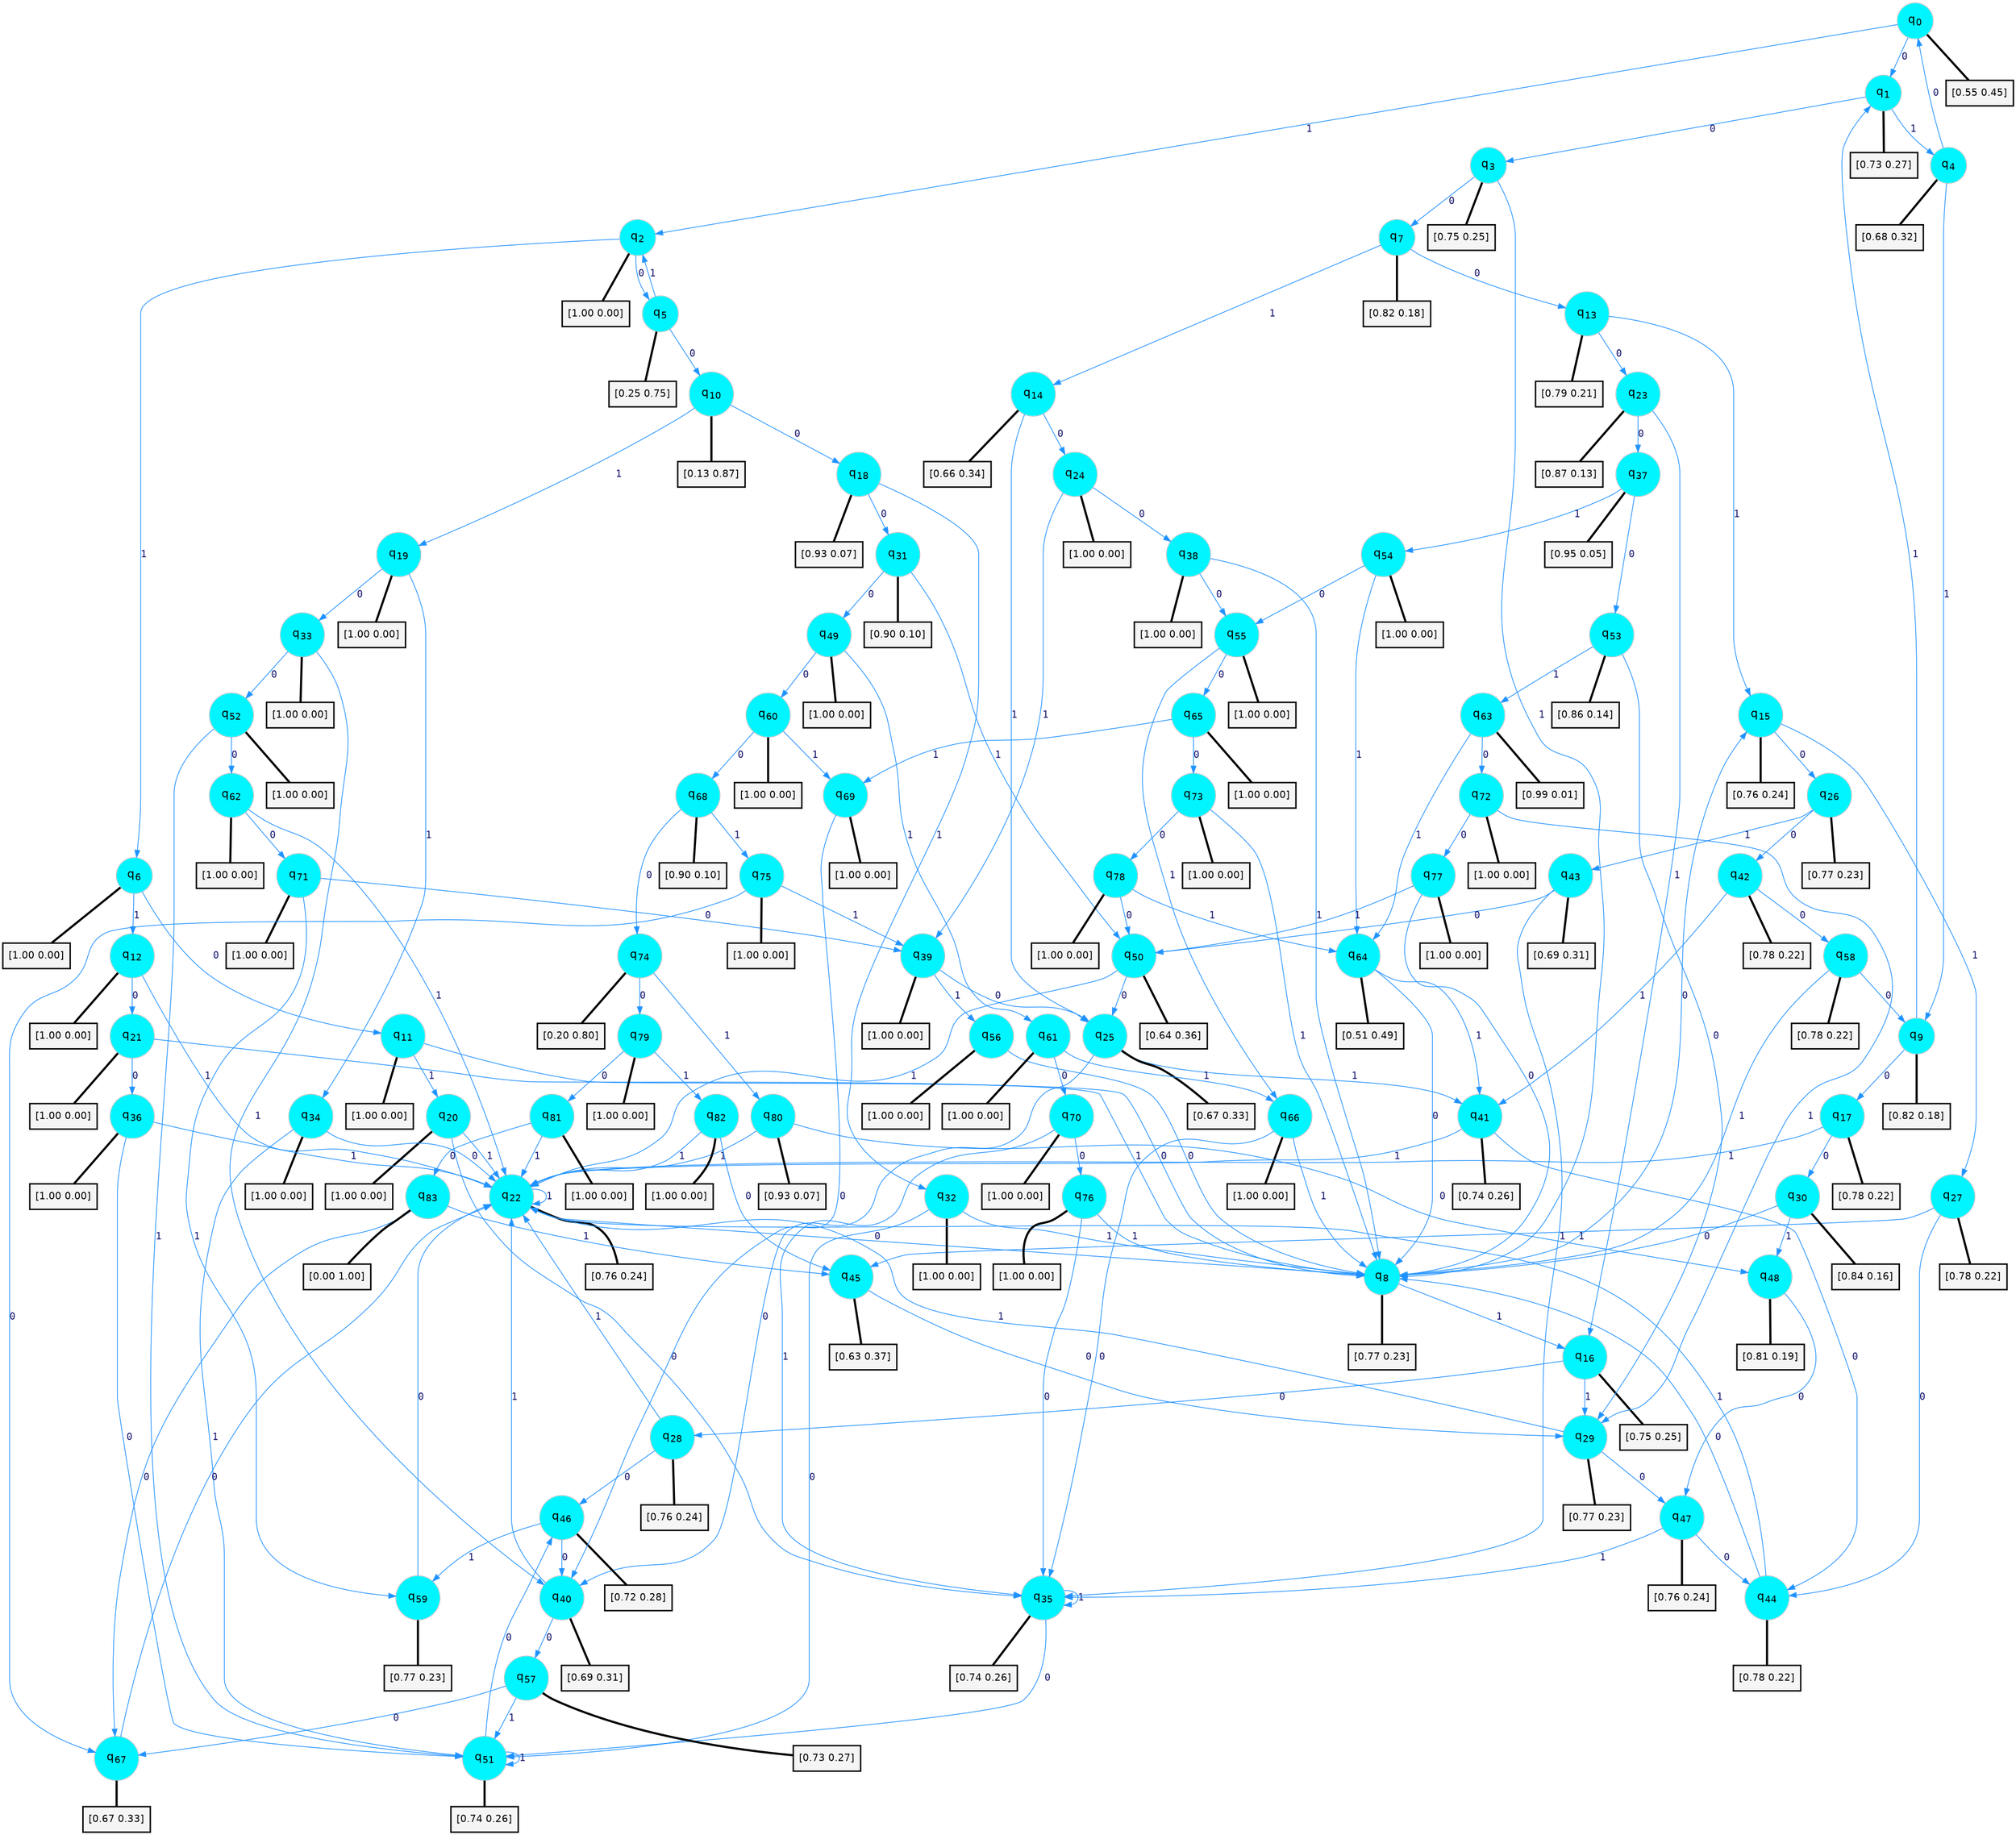digraph G {
graph [
bgcolor=transparent, dpi=300, rankdir=TD, size="40,25"];
node [
color=gray, fillcolor=turquoise1, fontcolor=black, fontname=Helvetica, fontsize=16, fontweight=bold, shape=circle, style=filled];
edge [
arrowsize=1, color=dodgerblue1, fontcolor=midnightblue, fontname=courier, fontweight=bold, penwidth=1, style=solid, weight=20];
0[label=<q<SUB>0</SUB>>];
1[label=<q<SUB>1</SUB>>];
2[label=<q<SUB>2</SUB>>];
3[label=<q<SUB>3</SUB>>];
4[label=<q<SUB>4</SUB>>];
5[label=<q<SUB>5</SUB>>];
6[label=<q<SUB>6</SUB>>];
7[label=<q<SUB>7</SUB>>];
8[label=<q<SUB>8</SUB>>];
9[label=<q<SUB>9</SUB>>];
10[label=<q<SUB>10</SUB>>];
11[label=<q<SUB>11</SUB>>];
12[label=<q<SUB>12</SUB>>];
13[label=<q<SUB>13</SUB>>];
14[label=<q<SUB>14</SUB>>];
15[label=<q<SUB>15</SUB>>];
16[label=<q<SUB>16</SUB>>];
17[label=<q<SUB>17</SUB>>];
18[label=<q<SUB>18</SUB>>];
19[label=<q<SUB>19</SUB>>];
20[label=<q<SUB>20</SUB>>];
21[label=<q<SUB>21</SUB>>];
22[label=<q<SUB>22</SUB>>];
23[label=<q<SUB>23</SUB>>];
24[label=<q<SUB>24</SUB>>];
25[label=<q<SUB>25</SUB>>];
26[label=<q<SUB>26</SUB>>];
27[label=<q<SUB>27</SUB>>];
28[label=<q<SUB>28</SUB>>];
29[label=<q<SUB>29</SUB>>];
30[label=<q<SUB>30</SUB>>];
31[label=<q<SUB>31</SUB>>];
32[label=<q<SUB>32</SUB>>];
33[label=<q<SUB>33</SUB>>];
34[label=<q<SUB>34</SUB>>];
35[label=<q<SUB>35</SUB>>];
36[label=<q<SUB>36</SUB>>];
37[label=<q<SUB>37</SUB>>];
38[label=<q<SUB>38</SUB>>];
39[label=<q<SUB>39</SUB>>];
40[label=<q<SUB>40</SUB>>];
41[label=<q<SUB>41</SUB>>];
42[label=<q<SUB>42</SUB>>];
43[label=<q<SUB>43</SUB>>];
44[label=<q<SUB>44</SUB>>];
45[label=<q<SUB>45</SUB>>];
46[label=<q<SUB>46</SUB>>];
47[label=<q<SUB>47</SUB>>];
48[label=<q<SUB>48</SUB>>];
49[label=<q<SUB>49</SUB>>];
50[label=<q<SUB>50</SUB>>];
51[label=<q<SUB>51</SUB>>];
52[label=<q<SUB>52</SUB>>];
53[label=<q<SUB>53</SUB>>];
54[label=<q<SUB>54</SUB>>];
55[label=<q<SUB>55</SUB>>];
56[label=<q<SUB>56</SUB>>];
57[label=<q<SUB>57</SUB>>];
58[label=<q<SUB>58</SUB>>];
59[label=<q<SUB>59</SUB>>];
60[label=<q<SUB>60</SUB>>];
61[label=<q<SUB>61</SUB>>];
62[label=<q<SUB>62</SUB>>];
63[label=<q<SUB>63</SUB>>];
64[label=<q<SUB>64</SUB>>];
65[label=<q<SUB>65</SUB>>];
66[label=<q<SUB>66</SUB>>];
67[label=<q<SUB>67</SUB>>];
68[label=<q<SUB>68</SUB>>];
69[label=<q<SUB>69</SUB>>];
70[label=<q<SUB>70</SUB>>];
71[label=<q<SUB>71</SUB>>];
72[label=<q<SUB>72</SUB>>];
73[label=<q<SUB>73</SUB>>];
74[label=<q<SUB>74</SUB>>];
75[label=<q<SUB>75</SUB>>];
76[label=<q<SUB>76</SUB>>];
77[label=<q<SUB>77</SUB>>];
78[label=<q<SUB>78</SUB>>];
79[label=<q<SUB>79</SUB>>];
80[label=<q<SUB>80</SUB>>];
81[label=<q<SUB>81</SUB>>];
82[label=<q<SUB>82</SUB>>];
83[label=<q<SUB>83</SUB>>];
84[label="[0.55 0.45]", shape=box,fontcolor=black, fontname=Helvetica, fontsize=14, penwidth=2, fillcolor=whitesmoke,color=black];
85[label="[0.73 0.27]", shape=box,fontcolor=black, fontname=Helvetica, fontsize=14, penwidth=2, fillcolor=whitesmoke,color=black];
86[label="[1.00 0.00]", shape=box,fontcolor=black, fontname=Helvetica, fontsize=14, penwidth=2, fillcolor=whitesmoke,color=black];
87[label="[0.75 0.25]", shape=box,fontcolor=black, fontname=Helvetica, fontsize=14, penwidth=2, fillcolor=whitesmoke,color=black];
88[label="[0.68 0.32]", shape=box,fontcolor=black, fontname=Helvetica, fontsize=14, penwidth=2, fillcolor=whitesmoke,color=black];
89[label="[0.25 0.75]", shape=box,fontcolor=black, fontname=Helvetica, fontsize=14, penwidth=2, fillcolor=whitesmoke,color=black];
90[label="[1.00 0.00]", shape=box,fontcolor=black, fontname=Helvetica, fontsize=14, penwidth=2, fillcolor=whitesmoke,color=black];
91[label="[0.82 0.18]", shape=box,fontcolor=black, fontname=Helvetica, fontsize=14, penwidth=2, fillcolor=whitesmoke,color=black];
92[label="[0.77 0.23]", shape=box,fontcolor=black, fontname=Helvetica, fontsize=14, penwidth=2, fillcolor=whitesmoke,color=black];
93[label="[0.82 0.18]", shape=box,fontcolor=black, fontname=Helvetica, fontsize=14, penwidth=2, fillcolor=whitesmoke,color=black];
94[label="[0.13 0.87]", shape=box,fontcolor=black, fontname=Helvetica, fontsize=14, penwidth=2, fillcolor=whitesmoke,color=black];
95[label="[1.00 0.00]", shape=box,fontcolor=black, fontname=Helvetica, fontsize=14, penwidth=2, fillcolor=whitesmoke,color=black];
96[label="[1.00 0.00]", shape=box,fontcolor=black, fontname=Helvetica, fontsize=14, penwidth=2, fillcolor=whitesmoke,color=black];
97[label="[0.79 0.21]", shape=box,fontcolor=black, fontname=Helvetica, fontsize=14, penwidth=2, fillcolor=whitesmoke,color=black];
98[label="[0.66 0.34]", shape=box,fontcolor=black, fontname=Helvetica, fontsize=14, penwidth=2, fillcolor=whitesmoke,color=black];
99[label="[0.76 0.24]", shape=box,fontcolor=black, fontname=Helvetica, fontsize=14, penwidth=2, fillcolor=whitesmoke,color=black];
100[label="[0.75 0.25]", shape=box,fontcolor=black, fontname=Helvetica, fontsize=14, penwidth=2, fillcolor=whitesmoke,color=black];
101[label="[0.78 0.22]", shape=box,fontcolor=black, fontname=Helvetica, fontsize=14, penwidth=2, fillcolor=whitesmoke,color=black];
102[label="[0.93 0.07]", shape=box,fontcolor=black, fontname=Helvetica, fontsize=14, penwidth=2, fillcolor=whitesmoke,color=black];
103[label="[1.00 0.00]", shape=box,fontcolor=black, fontname=Helvetica, fontsize=14, penwidth=2, fillcolor=whitesmoke,color=black];
104[label="[1.00 0.00]", shape=box,fontcolor=black, fontname=Helvetica, fontsize=14, penwidth=2, fillcolor=whitesmoke,color=black];
105[label="[1.00 0.00]", shape=box,fontcolor=black, fontname=Helvetica, fontsize=14, penwidth=2, fillcolor=whitesmoke,color=black];
106[label="[0.76 0.24]", shape=box,fontcolor=black, fontname=Helvetica, fontsize=14, penwidth=2, fillcolor=whitesmoke,color=black];
107[label="[0.87 0.13]", shape=box,fontcolor=black, fontname=Helvetica, fontsize=14, penwidth=2, fillcolor=whitesmoke,color=black];
108[label="[1.00 0.00]", shape=box,fontcolor=black, fontname=Helvetica, fontsize=14, penwidth=2, fillcolor=whitesmoke,color=black];
109[label="[0.67 0.33]", shape=box,fontcolor=black, fontname=Helvetica, fontsize=14, penwidth=2, fillcolor=whitesmoke,color=black];
110[label="[0.77 0.23]", shape=box,fontcolor=black, fontname=Helvetica, fontsize=14, penwidth=2, fillcolor=whitesmoke,color=black];
111[label="[0.78 0.22]", shape=box,fontcolor=black, fontname=Helvetica, fontsize=14, penwidth=2, fillcolor=whitesmoke,color=black];
112[label="[0.76 0.24]", shape=box,fontcolor=black, fontname=Helvetica, fontsize=14, penwidth=2, fillcolor=whitesmoke,color=black];
113[label="[0.77 0.23]", shape=box,fontcolor=black, fontname=Helvetica, fontsize=14, penwidth=2, fillcolor=whitesmoke,color=black];
114[label="[0.84 0.16]", shape=box,fontcolor=black, fontname=Helvetica, fontsize=14, penwidth=2, fillcolor=whitesmoke,color=black];
115[label="[0.90 0.10]", shape=box,fontcolor=black, fontname=Helvetica, fontsize=14, penwidth=2, fillcolor=whitesmoke,color=black];
116[label="[1.00 0.00]", shape=box,fontcolor=black, fontname=Helvetica, fontsize=14, penwidth=2, fillcolor=whitesmoke,color=black];
117[label="[1.00 0.00]", shape=box,fontcolor=black, fontname=Helvetica, fontsize=14, penwidth=2, fillcolor=whitesmoke,color=black];
118[label="[1.00 0.00]", shape=box,fontcolor=black, fontname=Helvetica, fontsize=14, penwidth=2, fillcolor=whitesmoke,color=black];
119[label="[0.74 0.26]", shape=box,fontcolor=black, fontname=Helvetica, fontsize=14, penwidth=2, fillcolor=whitesmoke,color=black];
120[label="[1.00 0.00]", shape=box,fontcolor=black, fontname=Helvetica, fontsize=14, penwidth=2, fillcolor=whitesmoke,color=black];
121[label="[0.95 0.05]", shape=box,fontcolor=black, fontname=Helvetica, fontsize=14, penwidth=2, fillcolor=whitesmoke,color=black];
122[label="[1.00 0.00]", shape=box,fontcolor=black, fontname=Helvetica, fontsize=14, penwidth=2, fillcolor=whitesmoke,color=black];
123[label="[1.00 0.00]", shape=box,fontcolor=black, fontname=Helvetica, fontsize=14, penwidth=2, fillcolor=whitesmoke,color=black];
124[label="[0.69 0.31]", shape=box,fontcolor=black, fontname=Helvetica, fontsize=14, penwidth=2, fillcolor=whitesmoke,color=black];
125[label="[0.74 0.26]", shape=box,fontcolor=black, fontname=Helvetica, fontsize=14, penwidth=2, fillcolor=whitesmoke,color=black];
126[label="[0.78 0.22]", shape=box,fontcolor=black, fontname=Helvetica, fontsize=14, penwidth=2, fillcolor=whitesmoke,color=black];
127[label="[0.69 0.31]", shape=box,fontcolor=black, fontname=Helvetica, fontsize=14, penwidth=2, fillcolor=whitesmoke,color=black];
128[label="[0.78 0.22]", shape=box,fontcolor=black, fontname=Helvetica, fontsize=14, penwidth=2, fillcolor=whitesmoke,color=black];
129[label="[0.63 0.37]", shape=box,fontcolor=black, fontname=Helvetica, fontsize=14, penwidth=2, fillcolor=whitesmoke,color=black];
130[label="[0.72 0.28]", shape=box,fontcolor=black, fontname=Helvetica, fontsize=14, penwidth=2, fillcolor=whitesmoke,color=black];
131[label="[0.76 0.24]", shape=box,fontcolor=black, fontname=Helvetica, fontsize=14, penwidth=2, fillcolor=whitesmoke,color=black];
132[label="[0.81 0.19]", shape=box,fontcolor=black, fontname=Helvetica, fontsize=14, penwidth=2, fillcolor=whitesmoke,color=black];
133[label="[1.00 0.00]", shape=box,fontcolor=black, fontname=Helvetica, fontsize=14, penwidth=2, fillcolor=whitesmoke,color=black];
134[label="[0.64 0.36]", shape=box,fontcolor=black, fontname=Helvetica, fontsize=14, penwidth=2, fillcolor=whitesmoke,color=black];
135[label="[0.74 0.26]", shape=box,fontcolor=black, fontname=Helvetica, fontsize=14, penwidth=2, fillcolor=whitesmoke,color=black];
136[label="[1.00 0.00]", shape=box,fontcolor=black, fontname=Helvetica, fontsize=14, penwidth=2, fillcolor=whitesmoke,color=black];
137[label="[0.86 0.14]", shape=box,fontcolor=black, fontname=Helvetica, fontsize=14, penwidth=2, fillcolor=whitesmoke,color=black];
138[label="[1.00 0.00]", shape=box,fontcolor=black, fontname=Helvetica, fontsize=14, penwidth=2, fillcolor=whitesmoke,color=black];
139[label="[1.00 0.00]", shape=box,fontcolor=black, fontname=Helvetica, fontsize=14, penwidth=2, fillcolor=whitesmoke,color=black];
140[label="[1.00 0.00]", shape=box,fontcolor=black, fontname=Helvetica, fontsize=14, penwidth=2, fillcolor=whitesmoke,color=black];
141[label="[0.73 0.27]", shape=box,fontcolor=black, fontname=Helvetica, fontsize=14, penwidth=2, fillcolor=whitesmoke,color=black];
142[label="[0.78 0.22]", shape=box,fontcolor=black, fontname=Helvetica, fontsize=14, penwidth=2, fillcolor=whitesmoke,color=black];
143[label="[0.77 0.23]", shape=box,fontcolor=black, fontname=Helvetica, fontsize=14, penwidth=2, fillcolor=whitesmoke,color=black];
144[label="[1.00 0.00]", shape=box,fontcolor=black, fontname=Helvetica, fontsize=14, penwidth=2, fillcolor=whitesmoke,color=black];
145[label="[1.00 0.00]", shape=box,fontcolor=black, fontname=Helvetica, fontsize=14, penwidth=2, fillcolor=whitesmoke,color=black];
146[label="[1.00 0.00]", shape=box,fontcolor=black, fontname=Helvetica, fontsize=14, penwidth=2, fillcolor=whitesmoke,color=black];
147[label="[0.99 0.01]", shape=box,fontcolor=black, fontname=Helvetica, fontsize=14, penwidth=2, fillcolor=whitesmoke,color=black];
148[label="[0.51 0.49]", shape=box,fontcolor=black, fontname=Helvetica, fontsize=14, penwidth=2, fillcolor=whitesmoke,color=black];
149[label="[1.00 0.00]", shape=box,fontcolor=black, fontname=Helvetica, fontsize=14, penwidth=2, fillcolor=whitesmoke,color=black];
150[label="[1.00 0.00]", shape=box,fontcolor=black, fontname=Helvetica, fontsize=14, penwidth=2, fillcolor=whitesmoke,color=black];
151[label="[0.67 0.33]", shape=box,fontcolor=black, fontname=Helvetica, fontsize=14, penwidth=2, fillcolor=whitesmoke,color=black];
152[label="[0.90 0.10]", shape=box,fontcolor=black, fontname=Helvetica, fontsize=14, penwidth=2, fillcolor=whitesmoke,color=black];
153[label="[1.00 0.00]", shape=box,fontcolor=black, fontname=Helvetica, fontsize=14, penwidth=2, fillcolor=whitesmoke,color=black];
154[label="[1.00 0.00]", shape=box,fontcolor=black, fontname=Helvetica, fontsize=14, penwidth=2, fillcolor=whitesmoke,color=black];
155[label="[1.00 0.00]", shape=box,fontcolor=black, fontname=Helvetica, fontsize=14, penwidth=2, fillcolor=whitesmoke,color=black];
156[label="[1.00 0.00]", shape=box,fontcolor=black, fontname=Helvetica, fontsize=14, penwidth=2, fillcolor=whitesmoke,color=black];
157[label="[1.00 0.00]", shape=box,fontcolor=black, fontname=Helvetica, fontsize=14, penwidth=2, fillcolor=whitesmoke,color=black];
158[label="[0.20 0.80]", shape=box,fontcolor=black, fontname=Helvetica, fontsize=14, penwidth=2, fillcolor=whitesmoke,color=black];
159[label="[1.00 0.00]", shape=box,fontcolor=black, fontname=Helvetica, fontsize=14, penwidth=2, fillcolor=whitesmoke,color=black];
160[label="[1.00 0.00]", shape=box,fontcolor=black, fontname=Helvetica, fontsize=14, penwidth=2, fillcolor=whitesmoke,color=black];
161[label="[1.00 0.00]", shape=box,fontcolor=black, fontname=Helvetica, fontsize=14, penwidth=2, fillcolor=whitesmoke,color=black];
162[label="[1.00 0.00]", shape=box,fontcolor=black, fontname=Helvetica, fontsize=14, penwidth=2, fillcolor=whitesmoke,color=black];
163[label="[1.00 0.00]", shape=box,fontcolor=black, fontname=Helvetica, fontsize=14, penwidth=2, fillcolor=whitesmoke,color=black];
164[label="[0.93 0.07]", shape=box,fontcolor=black, fontname=Helvetica, fontsize=14, penwidth=2, fillcolor=whitesmoke,color=black];
165[label="[1.00 0.00]", shape=box,fontcolor=black, fontname=Helvetica, fontsize=14, penwidth=2, fillcolor=whitesmoke,color=black];
166[label="[1.00 0.00]", shape=box,fontcolor=black, fontname=Helvetica, fontsize=14, penwidth=2, fillcolor=whitesmoke,color=black];
167[label="[0.00 1.00]", shape=box,fontcolor=black, fontname=Helvetica, fontsize=14, penwidth=2, fillcolor=whitesmoke,color=black];
0->1 [label=0];
0->2 [label=1];
0->84 [arrowhead=none, penwidth=3,color=black];
1->3 [label=0];
1->4 [label=1];
1->85 [arrowhead=none, penwidth=3,color=black];
2->5 [label=0];
2->6 [label=1];
2->86 [arrowhead=none, penwidth=3,color=black];
3->7 [label=0];
3->8 [label=1];
3->87 [arrowhead=none, penwidth=3,color=black];
4->0 [label=0];
4->9 [label=1];
4->88 [arrowhead=none, penwidth=3,color=black];
5->10 [label=0];
5->2 [label=1];
5->89 [arrowhead=none, penwidth=3,color=black];
6->11 [label=0];
6->12 [label=1];
6->90 [arrowhead=none, penwidth=3,color=black];
7->13 [label=0];
7->14 [label=1];
7->91 [arrowhead=none, penwidth=3,color=black];
8->15 [label=0];
8->16 [label=1];
8->92 [arrowhead=none, penwidth=3,color=black];
9->17 [label=0];
9->1 [label=1];
9->93 [arrowhead=none, penwidth=3,color=black];
10->18 [label=0];
10->19 [label=1];
10->94 [arrowhead=none, penwidth=3,color=black];
11->8 [label=0];
11->20 [label=1];
11->95 [arrowhead=none, penwidth=3,color=black];
12->21 [label=0];
12->22 [label=1];
12->96 [arrowhead=none, penwidth=3,color=black];
13->23 [label=0];
13->15 [label=1];
13->97 [arrowhead=none, penwidth=3,color=black];
14->24 [label=0];
14->25 [label=1];
14->98 [arrowhead=none, penwidth=3,color=black];
15->26 [label=0];
15->27 [label=1];
15->99 [arrowhead=none, penwidth=3,color=black];
16->28 [label=0];
16->29 [label=1];
16->100 [arrowhead=none, penwidth=3,color=black];
17->30 [label=0];
17->22 [label=1];
17->101 [arrowhead=none, penwidth=3,color=black];
18->31 [label=0];
18->32 [label=1];
18->102 [arrowhead=none, penwidth=3,color=black];
19->33 [label=0];
19->34 [label=1];
19->103 [arrowhead=none, penwidth=3,color=black];
20->35 [label=0];
20->22 [label=1];
20->104 [arrowhead=none, penwidth=3,color=black];
21->36 [label=0];
21->8 [label=1];
21->105 [arrowhead=none, penwidth=3,color=black];
22->8 [label=0];
22->22 [label=1];
22->106 [arrowhead=none, penwidth=3,color=black];
23->37 [label=0];
23->16 [label=1];
23->107 [arrowhead=none, penwidth=3,color=black];
24->38 [label=0];
24->39 [label=1];
24->108 [arrowhead=none, penwidth=3,color=black];
25->40 [label=0];
25->41 [label=1];
25->109 [arrowhead=none, penwidth=3,color=black];
26->42 [label=0];
26->43 [label=1];
26->110 [arrowhead=none, penwidth=3,color=black];
27->44 [label=0];
27->45 [label=1];
27->111 [arrowhead=none, penwidth=3,color=black];
28->46 [label=0];
28->22 [label=1];
28->112 [arrowhead=none, penwidth=3,color=black];
29->47 [label=0];
29->22 [label=1];
29->113 [arrowhead=none, penwidth=3,color=black];
30->8 [label=0];
30->48 [label=1];
30->114 [arrowhead=none, penwidth=3,color=black];
31->49 [label=0];
31->50 [label=1];
31->115 [arrowhead=none, penwidth=3,color=black];
32->51 [label=0];
32->8 [label=1];
32->116 [arrowhead=none, penwidth=3,color=black];
33->52 [label=0];
33->40 [label=1];
33->117 [arrowhead=none, penwidth=3,color=black];
34->22 [label=0];
34->51 [label=1];
34->118 [arrowhead=none, penwidth=3,color=black];
35->51 [label=0];
35->35 [label=1];
35->119 [arrowhead=none, penwidth=3,color=black];
36->51 [label=0];
36->22 [label=1];
36->120 [arrowhead=none, penwidth=3,color=black];
37->53 [label=0];
37->54 [label=1];
37->121 [arrowhead=none, penwidth=3,color=black];
38->55 [label=0];
38->8 [label=1];
38->122 [arrowhead=none, penwidth=3,color=black];
39->25 [label=0];
39->56 [label=1];
39->123 [arrowhead=none, penwidth=3,color=black];
40->57 [label=0];
40->22 [label=1];
40->124 [arrowhead=none, penwidth=3,color=black];
41->44 [label=0];
41->22 [label=1];
41->125 [arrowhead=none, penwidth=3,color=black];
42->58 [label=0];
42->41 [label=1];
42->126 [arrowhead=none, penwidth=3,color=black];
43->50 [label=0];
43->35 [label=1];
43->127 [arrowhead=none, penwidth=3,color=black];
44->8 [label=0];
44->22 [label=1];
44->128 [arrowhead=none, penwidth=3,color=black];
45->29 [label=0];
45->129 [arrowhead=none, penwidth=3,color=black];
46->40 [label=0];
46->59 [label=1];
46->130 [arrowhead=none, penwidth=3,color=black];
47->44 [label=0];
47->35 [label=1];
47->131 [arrowhead=none, penwidth=3,color=black];
48->47 [label=0];
48->132 [arrowhead=none, penwidth=3,color=black];
49->60 [label=0];
49->61 [label=1];
49->133 [arrowhead=none, penwidth=3,color=black];
50->25 [label=0];
50->22 [label=1];
50->134 [arrowhead=none, penwidth=3,color=black];
51->46 [label=0];
51->51 [label=1];
51->135 [arrowhead=none, penwidth=3,color=black];
52->62 [label=0];
52->51 [label=1];
52->136 [arrowhead=none, penwidth=3,color=black];
53->29 [label=0];
53->63 [label=1];
53->137 [arrowhead=none, penwidth=3,color=black];
54->55 [label=0];
54->64 [label=1];
54->138 [arrowhead=none, penwidth=3,color=black];
55->65 [label=0];
55->66 [label=1];
55->139 [arrowhead=none, penwidth=3,color=black];
56->8 [label=0];
56->140 [arrowhead=none, penwidth=3,color=black];
57->67 [label=0];
57->51 [label=1];
57->141 [arrowhead=none, penwidth=3,color=black];
58->9 [label=0];
58->8 [label=1];
58->142 [arrowhead=none, penwidth=3,color=black];
59->22 [label=0];
59->143 [arrowhead=none, penwidth=3,color=black];
60->68 [label=0];
60->69 [label=1];
60->144 [arrowhead=none, penwidth=3,color=black];
61->70 [label=0];
61->66 [label=1];
61->145 [arrowhead=none, penwidth=3,color=black];
62->71 [label=0];
62->22 [label=1];
62->146 [arrowhead=none, penwidth=3,color=black];
63->72 [label=0];
63->64 [label=1];
63->147 [arrowhead=none, penwidth=3,color=black];
64->8 [label=0];
64->41 [label=1];
64->148 [arrowhead=none, penwidth=3,color=black];
65->73 [label=0];
65->69 [label=1];
65->149 [arrowhead=none, penwidth=3,color=black];
66->35 [label=0];
66->8 [label=1];
66->150 [arrowhead=none, penwidth=3,color=black];
67->22 [label=0];
67->151 [arrowhead=none, penwidth=3,color=black];
68->74 [label=0];
68->75 [label=1];
68->152 [arrowhead=none, penwidth=3,color=black];
69->40 [label=0];
69->153 [arrowhead=none, penwidth=3,color=black];
70->76 [label=0];
70->35 [label=1];
70->154 [arrowhead=none, penwidth=3,color=black];
71->39 [label=0];
71->59 [label=1];
71->155 [arrowhead=none, penwidth=3,color=black];
72->77 [label=0];
72->29 [label=1];
72->156 [arrowhead=none, penwidth=3,color=black];
73->78 [label=0];
73->8 [label=1];
73->157 [arrowhead=none, penwidth=3,color=black];
74->79 [label=0];
74->80 [label=1];
74->158 [arrowhead=none, penwidth=3,color=black];
75->67 [label=0];
75->39 [label=1];
75->159 [arrowhead=none, penwidth=3,color=black];
76->35 [label=0];
76->8 [label=1];
76->160 [arrowhead=none, penwidth=3,color=black];
77->8 [label=0];
77->50 [label=1];
77->161 [arrowhead=none, penwidth=3,color=black];
78->50 [label=0];
78->64 [label=1];
78->162 [arrowhead=none, penwidth=3,color=black];
79->81 [label=0];
79->82 [label=1];
79->163 [arrowhead=none, penwidth=3,color=black];
80->48 [label=0];
80->22 [label=1];
80->164 [arrowhead=none, penwidth=3,color=black];
81->83 [label=0];
81->22 [label=1];
81->165 [arrowhead=none, penwidth=3,color=black];
82->45 [label=0];
82->22 [label=1];
82->166 [arrowhead=none, penwidth=3,color=black];
83->67 [label=0];
83->45 [label=1];
83->167 [arrowhead=none, penwidth=3,color=black];
}
